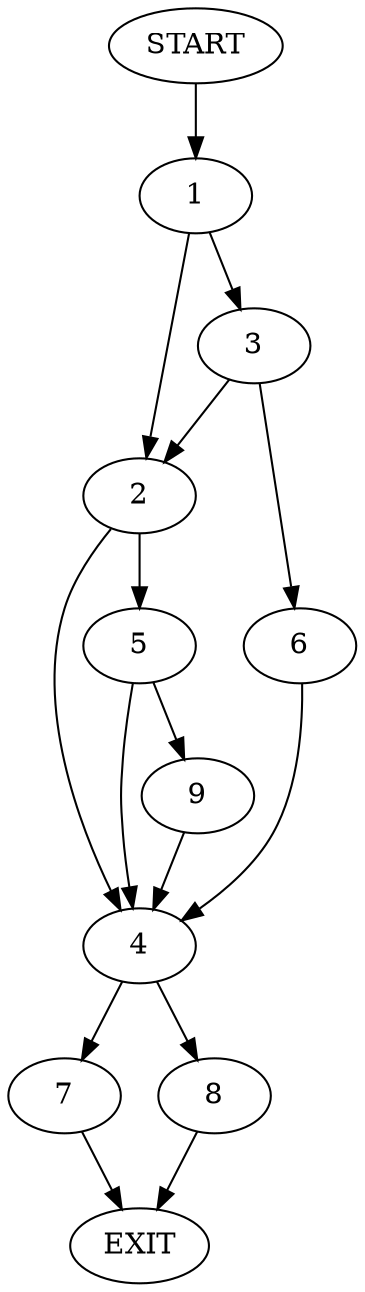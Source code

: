 digraph {
0 [label="START"]
10 [label="EXIT"]
0 -> 1
1 -> 2
1 -> 3
2 -> 4
2 -> 5
3 -> 2
3 -> 6
6 -> 4
4 -> 7
4 -> 8
5 -> 4
5 -> 9
9 -> 4
7 -> 10
8 -> 10
}
